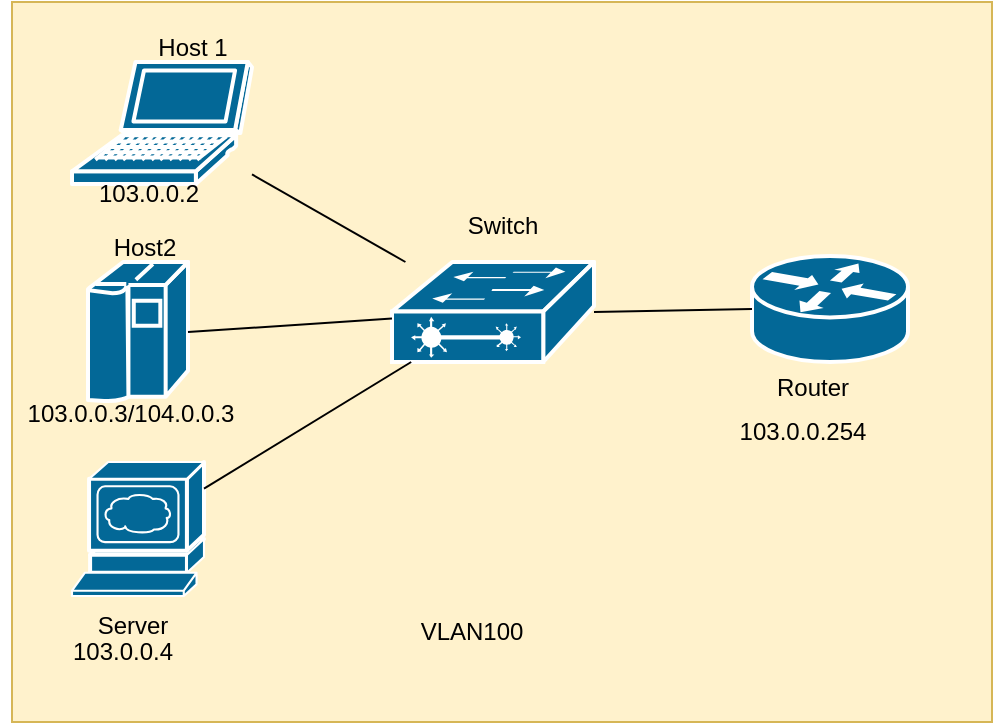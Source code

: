 <mxfile version="27.2.0">
  <diagram name="Page-1" id="e_FhumazfKeIWUTHgoEl">
    <mxGraphModel dx="818" dy="529" grid="1" gridSize="10" guides="1" tooltips="1" connect="1" arrows="1" fold="1" page="1" pageScale="1" pageWidth="827" pageHeight="1169" math="0" shadow="0">
      <root>
        <mxCell id="0" />
        <mxCell id="1" parent="0" />
        <mxCell id="tiZeCAjrC8-_TYPctkw3-27" value="" style="rounded=0;whiteSpace=wrap;html=1;fillColor=#fff2cc;strokeColor=#d6b656;" vertex="1" parent="1">
          <mxGeometry x="90" y="110" width="490" height="360" as="geometry" />
        </mxCell>
        <mxCell id="tiZeCAjrC8-_TYPctkw3-3" value="" style="shape=mxgraph.cisco.servers.www_server;sketch=0;html=1;pointerEvents=1;dashed=0;fillColor=#036897;strokeColor=#ffffff;strokeWidth=2;verticalLabelPosition=bottom;verticalAlign=top;align=center;outlineConnect=0;" vertex="1" parent="1">
          <mxGeometry x="120" y="340" width="66" height="67" as="geometry" />
        </mxCell>
        <mxCell id="tiZeCAjrC8-_TYPctkw3-5" value="" style="shape=mxgraph.cisco.computers_and_peripherals.laptop;sketch=0;html=1;pointerEvents=1;dashed=0;fillColor=#036897;strokeColor=#ffffff;strokeWidth=2;verticalLabelPosition=bottom;verticalAlign=top;align=center;outlineConnect=0;" vertex="1" parent="1">
          <mxGeometry x="120" y="140" width="90" height="61" as="geometry" />
        </mxCell>
        <mxCell id="tiZeCAjrC8-_TYPctkw3-6" value="" style="shape=mxgraph.cisco.computers_and_peripherals.ibm_mainframe;sketch=0;html=1;pointerEvents=1;dashed=0;fillColor=#036897;strokeColor=#ffffff;strokeWidth=2;verticalLabelPosition=bottom;verticalAlign=top;align=center;outlineConnect=0;" vertex="1" parent="1">
          <mxGeometry x="128" y="240" width="50" height="70" as="geometry" />
        </mxCell>
        <mxCell id="tiZeCAjrC8-_TYPctkw3-9" value="" style="shape=mxgraph.cisco.switches.layer_2_remote_switch;sketch=0;html=1;pointerEvents=1;dashed=0;fillColor=#036897;strokeColor=#ffffff;strokeWidth=2;verticalLabelPosition=bottom;verticalAlign=top;align=center;outlineConnect=0;" vertex="1" parent="1">
          <mxGeometry x="280" y="240" width="101" height="50" as="geometry" />
        </mxCell>
        <mxCell id="tiZeCAjrC8-_TYPctkw3-10" value="" style="shape=mxgraph.cisco.routers.router;sketch=0;html=1;pointerEvents=1;dashed=0;fillColor=#036897;strokeColor=#ffffff;strokeWidth=2;verticalLabelPosition=bottom;verticalAlign=top;align=center;outlineConnect=0;" vertex="1" parent="1">
          <mxGeometry x="460" y="237" width="78" height="53" as="geometry" />
        </mxCell>
        <mxCell id="tiZeCAjrC8-_TYPctkw3-11" value="" style="endArrow=none;html=1;rounded=0;entryX=0;entryY=0.5;entryDx=0;entryDy=0;entryPerimeter=0;exitX=1;exitY=0.5;exitDx=0;exitDy=0;exitPerimeter=0;" edge="1" parent="1" source="tiZeCAjrC8-_TYPctkw3-9" target="tiZeCAjrC8-_TYPctkw3-10">
          <mxGeometry width="50" height="50" relative="1" as="geometry">
            <mxPoint x="390" y="300" as="sourcePoint" />
            <mxPoint x="440" y="250" as="targetPoint" />
          </mxGeometry>
        </mxCell>
        <mxCell id="tiZeCAjrC8-_TYPctkw3-12" value="" style="endArrow=none;html=1;rounded=0;" edge="1" parent="1" source="tiZeCAjrC8-_TYPctkw3-5" target="tiZeCAjrC8-_TYPctkw3-9">
          <mxGeometry width="50" height="50" relative="1" as="geometry">
            <mxPoint x="210" y="191.5" as="sourcePoint" />
            <mxPoint x="289" y="190.5" as="targetPoint" />
          </mxGeometry>
        </mxCell>
        <mxCell id="tiZeCAjrC8-_TYPctkw3-16" value="" style="endArrow=none;html=1;rounded=0;exitX=1;exitY=0.5;exitDx=0;exitDy=0;exitPerimeter=0;" edge="1" parent="1" source="tiZeCAjrC8-_TYPctkw3-6" target="tiZeCAjrC8-_TYPctkw3-9">
          <mxGeometry width="50" height="50" relative="1" as="geometry">
            <mxPoint x="210" y="253" as="sourcePoint" />
            <mxPoint x="287" y="296.9" as="targetPoint" />
          </mxGeometry>
        </mxCell>
        <mxCell id="tiZeCAjrC8-_TYPctkw3-17" value="" style="endArrow=none;html=1;rounded=0;" edge="1" parent="1" source="tiZeCAjrC8-_TYPctkw3-3" target="tiZeCAjrC8-_TYPctkw3-9">
          <mxGeometry width="50" height="50" relative="1" as="geometry">
            <mxPoint x="210" y="310" as="sourcePoint" />
            <mxPoint x="287" y="354" as="targetPoint" />
          </mxGeometry>
        </mxCell>
        <mxCell id="tiZeCAjrC8-_TYPctkw3-18" value="Host 1" style="text;html=1;align=center;verticalAlign=middle;resizable=0;points=[];autosize=1;strokeColor=none;fillColor=none;" vertex="1" parent="1">
          <mxGeometry x="150" y="118" width="60" height="30" as="geometry" />
        </mxCell>
        <mxCell id="tiZeCAjrC8-_TYPctkw3-19" value="Host2" style="text;html=1;align=center;verticalAlign=middle;resizable=0;points=[];autosize=1;strokeColor=none;fillColor=none;" vertex="1" parent="1">
          <mxGeometry x="131" y="218" width="50" height="30" as="geometry" />
        </mxCell>
        <mxCell id="tiZeCAjrC8-_TYPctkw3-20" value="Server" style="text;html=1;align=center;verticalAlign=middle;resizable=0;points=[];autosize=1;strokeColor=none;fillColor=none;" vertex="1" parent="1">
          <mxGeometry x="120" y="407" width="60" height="30" as="geometry" />
        </mxCell>
        <mxCell id="tiZeCAjrC8-_TYPctkw3-21" value="Switch" style="text;html=1;align=center;verticalAlign=middle;resizable=0;points=[];autosize=1;strokeColor=none;fillColor=none;" vertex="1" parent="1">
          <mxGeometry x="305" y="207" width="60" height="30" as="geometry" />
        </mxCell>
        <mxCell id="tiZeCAjrC8-_TYPctkw3-22" value="Router" style="text;html=1;align=center;verticalAlign=middle;resizable=0;points=[];autosize=1;strokeColor=none;fillColor=none;" vertex="1" parent="1">
          <mxGeometry x="460" y="288" width="60" height="30" as="geometry" />
        </mxCell>
        <mxCell id="tiZeCAjrC8-_TYPctkw3-23" value="103.0.0.2" style="text;html=1;align=center;verticalAlign=middle;resizable=0;points=[];autosize=1;strokeColor=none;fillColor=none;" vertex="1" parent="1">
          <mxGeometry x="123" y="191" width="70" height="30" as="geometry" />
        </mxCell>
        <mxCell id="tiZeCAjrC8-_TYPctkw3-24" value="103.0.0.3/104.0.0.3" style="text;html=1;align=center;verticalAlign=middle;resizable=0;points=[];autosize=1;strokeColor=none;fillColor=none;" vertex="1" parent="1">
          <mxGeometry x="84" y="301" width="130" height="30" as="geometry" />
        </mxCell>
        <mxCell id="tiZeCAjrC8-_TYPctkw3-25" value="103.0.0.4" style="text;html=1;align=center;verticalAlign=middle;resizable=0;points=[];autosize=1;strokeColor=none;fillColor=none;" vertex="1" parent="1">
          <mxGeometry x="110" y="420" width="70" height="30" as="geometry" />
        </mxCell>
        <mxCell id="tiZeCAjrC8-_TYPctkw3-26" value="103.0.0.254" style="text;html=1;align=center;verticalAlign=middle;resizable=0;points=[];autosize=1;strokeColor=none;fillColor=none;" vertex="1" parent="1">
          <mxGeometry x="440" y="310" width="90" height="30" as="geometry" />
        </mxCell>
        <mxCell id="tiZeCAjrC8-_TYPctkw3-28" value="VLAN100" style="text;html=1;align=center;verticalAlign=middle;whiteSpace=wrap;rounded=0;" vertex="1" parent="1">
          <mxGeometry x="290" y="410" width="60" height="30" as="geometry" />
        </mxCell>
      </root>
    </mxGraphModel>
  </diagram>
</mxfile>
